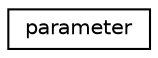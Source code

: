 digraph "Graphical Class Hierarchy"
{
  edge [fontname="Helvetica",fontsize="10",labelfontname="Helvetica",labelfontsize="10"];
  node [fontname="Helvetica",fontsize="10",shape=record];
  rankdir="LR";
  Node1 [label="parameter",height=0.2,width=0.4,color="black", fillcolor="white", style="filled",URL="$structparameter.html"];
}
